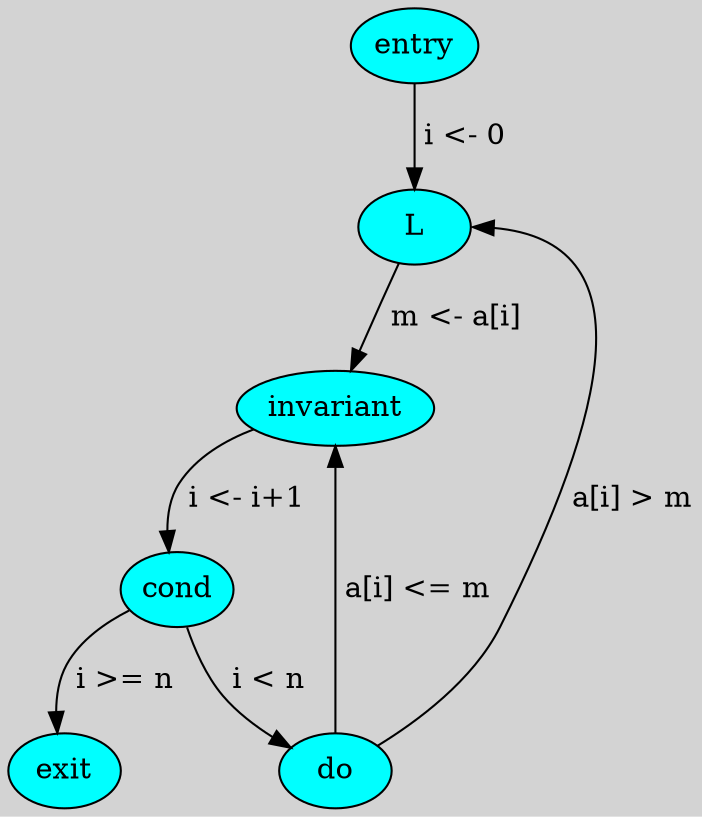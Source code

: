digraph G {
	graph [bgcolor=lightgray; rankdir="TB"];
	node [margin=0.05,shape=ellipse,style=filled,fillcolor="cyan"];
	"entry"     [pos="2,3!"];
	"L"         [pos="2,2!"];
	"invariant" [pos="2,1!"];
	"cond"      [pos="2,0!"];
        "do"        [pos="0,1!"];
        "exit"      [pos="4,0!"];

        "entry" -> "L"        [label=" i <- 0"];
	"L" -> "invariant"    [label=" m <- a[i]"];
	"invariant" -> "cond" [label=" i <- i+1"];
        "cond" -> "exit"      [label=" i >= n"];
	"cond" -> "do"        [label=" i < n"];
        "do" -> "L"           [label=" a[i] > m"; headport=e];
        "do" -> "invariant"   [label=" a[i] <= m"];
}
